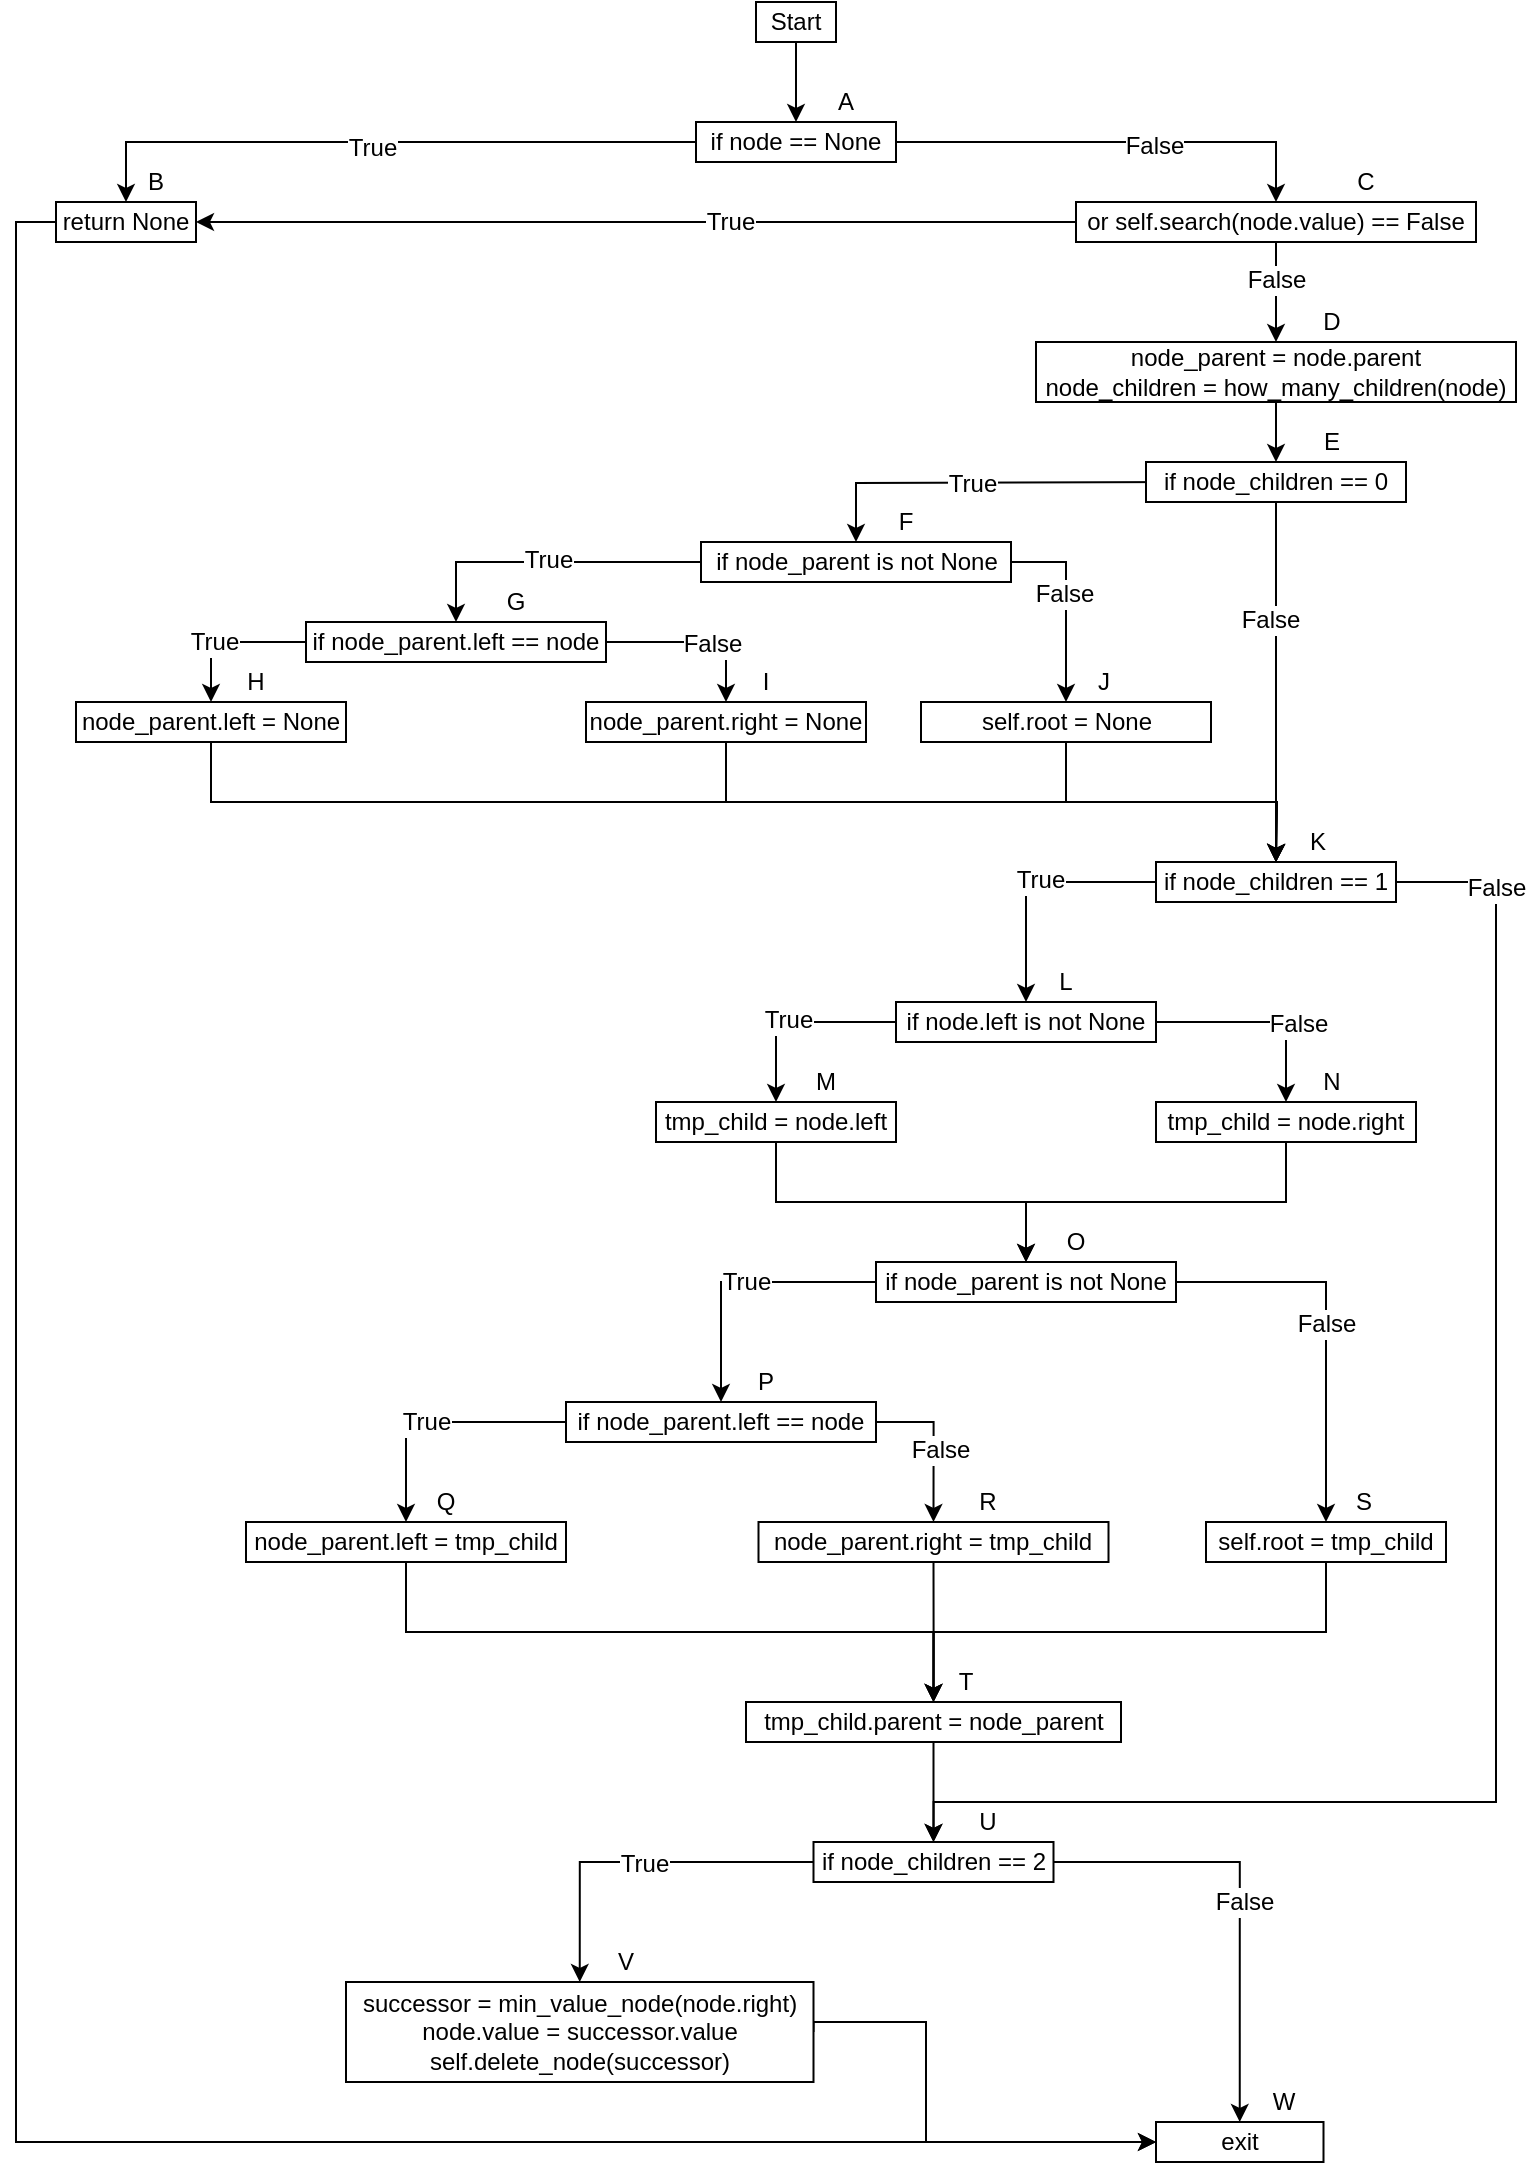 <mxfile version="12.7.4" type="device"><diagram id="FxLwUEIxl3xD0qDqs4fv" name="Page-1"><mxGraphModel dx="2697" dy="1563" grid="1" gridSize="10" guides="1" tooltips="1" connect="1" arrows="1" fold="1" page="1" pageScale="1" pageWidth="850" pageHeight="1100" math="0" shadow="0"><root><mxCell id="0"/><mxCell id="1" parent="0"/><mxCell id="iAARYWJfgt6fpt9VavDo-14" style="edgeStyle=orthogonalEdgeStyle;rounded=0;orthogonalLoop=1;jettySize=auto;html=1;exitX=0.5;exitY=1;exitDx=0;exitDy=0;entryX=0.5;entryY=0;entryDx=0;entryDy=0;" edge="1" parent="1" source="iAARYWJfgt6fpt9VavDo-1" target="iAARYWJfgt6fpt9VavDo-2"><mxGeometry relative="1" as="geometry"/></mxCell><mxCell id="iAARYWJfgt6fpt9VavDo-1" value="Start" style="rounded=0;whiteSpace=wrap;html=1;" vertex="1" parent="1"><mxGeometry x="380" y="10" width="40" height="20" as="geometry"/></mxCell><mxCell id="iAARYWJfgt6fpt9VavDo-7" style="edgeStyle=orthogonalEdgeStyle;rounded=0;orthogonalLoop=1;jettySize=auto;html=1;exitX=0;exitY=0.5;exitDx=0;exitDy=0;" edge="1" parent="1" source="iAARYWJfgt6fpt9VavDo-2" target="iAARYWJfgt6fpt9VavDo-3"><mxGeometry relative="1" as="geometry"/></mxCell><mxCell id="iAARYWJfgt6fpt9VavDo-9" value="True" style="text;html=1;align=center;verticalAlign=middle;resizable=0;points=[];labelBackgroundColor=#ffffff;" vertex="1" connectable="0" parent="iAARYWJfgt6fpt9VavDo-7"><mxGeometry x="0.027" y="3" relative="1" as="geometry"><mxPoint as="offset"/></mxGeometry></mxCell><mxCell id="iAARYWJfgt6fpt9VavDo-8" style="edgeStyle=orthogonalEdgeStyle;rounded=0;orthogonalLoop=1;jettySize=auto;html=1;exitX=1;exitY=0.5;exitDx=0;exitDy=0;" edge="1" parent="1" source="iAARYWJfgt6fpt9VavDo-2" target="iAARYWJfgt6fpt9VavDo-4"><mxGeometry relative="1" as="geometry"/></mxCell><mxCell id="iAARYWJfgt6fpt9VavDo-10" value="False" style="text;html=1;align=center;verticalAlign=middle;resizable=0;points=[];labelBackgroundColor=#ffffff;" vertex="1" connectable="0" parent="iAARYWJfgt6fpt9VavDo-8"><mxGeometry x="0.173" y="-2" relative="1" as="geometry"><mxPoint as="offset"/></mxGeometry></mxCell><mxCell id="iAARYWJfgt6fpt9VavDo-2" value="if node == None" style="rounded=0;whiteSpace=wrap;html=1;" vertex="1" parent="1"><mxGeometry x="350" y="70" width="100" height="20" as="geometry"/></mxCell><mxCell id="iAARYWJfgt6fpt9VavDo-91" style="edgeStyle=orthogonalEdgeStyle;rounded=0;orthogonalLoop=1;jettySize=auto;html=1;exitX=0;exitY=0.5;exitDx=0;exitDy=0;entryX=0;entryY=0.5;entryDx=0;entryDy=0;" edge="1" parent="1" source="iAARYWJfgt6fpt9VavDo-3" target="iAARYWJfgt6fpt9VavDo-81"><mxGeometry relative="1" as="geometry"/></mxCell><mxCell id="iAARYWJfgt6fpt9VavDo-3" value="return None" style="rounded=0;whiteSpace=wrap;html=1;" vertex="1" parent="1"><mxGeometry x="30" y="110" width="70" height="20" as="geometry"/></mxCell><mxCell id="iAARYWJfgt6fpt9VavDo-12" style="edgeStyle=orthogonalEdgeStyle;rounded=0;orthogonalLoop=1;jettySize=auto;html=1;exitX=0;exitY=0.5;exitDx=0;exitDy=0;entryX=1;entryY=0.5;entryDx=0;entryDy=0;" edge="1" parent="1" source="iAARYWJfgt6fpt9VavDo-4" target="iAARYWJfgt6fpt9VavDo-3"><mxGeometry relative="1" as="geometry"/></mxCell><mxCell id="iAARYWJfgt6fpt9VavDo-13" value="True" style="text;html=1;align=center;verticalAlign=middle;resizable=0;points=[];labelBackgroundColor=#ffffff;" vertex="1" connectable="0" parent="iAARYWJfgt6fpt9VavDo-12"><mxGeometry x="-0.212" relative="1" as="geometry"><mxPoint as="offset"/></mxGeometry></mxCell><mxCell id="iAARYWJfgt6fpt9VavDo-16" style="edgeStyle=orthogonalEdgeStyle;rounded=0;orthogonalLoop=1;jettySize=auto;html=1;exitX=0.5;exitY=1;exitDx=0;exitDy=0;entryX=0.5;entryY=0;entryDx=0;entryDy=0;exitPerimeter=0;" edge="1" parent="1" source="iAARYWJfgt6fpt9VavDo-4" target="iAARYWJfgt6fpt9VavDo-15"><mxGeometry relative="1" as="geometry"/></mxCell><mxCell id="iAARYWJfgt6fpt9VavDo-17" value="False" style="text;html=1;align=center;verticalAlign=middle;resizable=0;points=[];labelBackgroundColor=#ffffff;" vertex="1" connectable="0" parent="iAARYWJfgt6fpt9VavDo-16"><mxGeometry x="-0.25" relative="1" as="geometry"><mxPoint as="offset"/></mxGeometry></mxCell><mxCell id="iAARYWJfgt6fpt9VavDo-4" value="or self.search(node.value) == False" style="rounded=0;whiteSpace=wrap;html=1;" vertex="1" parent="1"><mxGeometry x="540" y="110" width="200" height="20" as="geometry"/></mxCell><mxCell id="iAARYWJfgt6fpt9VavDo-19" style="edgeStyle=orthogonalEdgeStyle;rounded=0;orthogonalLoop=1;jettySize=auto;html=1;exitX=0.5;exitY=1;exitDx=0;exitDy=0;entryX=0.5;entryY=0;entryDx=0;entryDy=0;" edge="1" parent="1" source="iAARYWJfgt6fpt9VavDo-15" target="iAARYWJfgt6fpt9VavDo-18"><mxGeometry relative="1" as="geometry"/></mxCell><mxCell id="iAARYWJfgt6fpt9VavDo-15" value="node_parent = node.parent&lt;br&gt;node_children = how_many_children(node)" style="rounded=0;whiteSpace=wrap;html=1;" vertex="1" parent="1"><mxGeometry x="520" y="180" width="240" height="30" as="geometry"/></mxCell><mxCell id="iAARYWJfgt6fpt9VavDo-22" style="edgeStyle=orthogonalEdgeStyle;rounded=0;orthogonalLoop=1;jettySize=auto;html=1;exitX=0;exitY=0.5;exitDx=0;exitDy=0;" edge="1" parent="1" target="iAARYWJfgt6fpt9VavDo-20"><mxGeometry relative="1" as="geometry"><mxPoint x="595" y="250.0" as="sourcePoint"/></mxGeometry></mxCell><mxCell id="iAARYWJfgt6fpt9VavDo-24" value="True" style="text;html=1;align=center;verticalAlign=middle;resizable=0;points=[];labelBackgroundColor=#ffffff;" vertex="1" connectable="0" parent="iAARYWJfgt6fpt9VavDo-22"><mxGeometry x="0.104" relative="1" as="geometry"><mxPoint as="offset"/></mxGeometry></mxCell><mxCell id="iAARYWJfgt6fpt9VavDo-40" style="edgeStyle=orthogonalEdgeStyle;rounded=0;orthogonalLoop=1;jettySize=auto;html=1;exitX=0.5;exitY=1;exitDx=0;exitDy=0;entryX=0.5;entryY=0;entryDx=0;entryDy=0;" edge="1" parent="1" source="iAARYWJfgt6fpt9VavDo-18" target="iAARYWJfgt6fpt9VavDo-39"><mxGeometry relative="1" as="geometry"/></mxCell><mxCell id="iAARYWJfgt6fpt9VavDo-68" value="False" style="text;html=1;align=center;verticalAlign=middle;resizable=0;points=[];labelBackgroundColor=#ffffff;" vertex="1" connectable="0" parent="iAARYWJfgt6fpt9VavDo-40"><mxGeometry x="-0.349" y="-3" relative="1" as="geometry"><mxPoint as="offset"/></mxGeometry></mxCell><mxCell id="iAARYWJfgt6fpt9VavDo-18" value="if node_children == 0" style="rounded=0;whiteSpace=wrap;html=1;" vertex="1" parent="1"><mxGeometry x="575" y="240" width="130" height="20" as="geometry"/></mxCell><mxCell id="iAARYWJfgt6fpt9VavDo-28" style="edgeStyle=orthogonalEdgeStyle;rounded=0;orthogonalLoop=1;jettySize=auto;html=1;exitX=0;exitY=0.5;exitDx=0;exitDy=0;entryX=0.5;entryY=0;entryDx=0;entryDy=0;" edge="1" parent="1" source="iAARYWJfgt6fpt9VavDo-20" target="iAARYWJfgt6fpt9VavDo-27"><mxGeometry relative="1" as="geometry"/></mxCell><mxCell id="iAARYWJfgt6fpt9VavDo-30" value="True" style="text;html=1;align=center;verticalAlign=middle;resizable=0;points=[];labelBackgroundColor=#ffffff;" vertex="1" connectable="0" parent="iAARYWJfgt6fpt9VavDo-28"><mxGeometry y="-1" relative="1" as="geometry"><mxPoint as="offset"/></mxGeometry></mxCell><mxCell id="iAARYWJfgt6fpt9VavDo-29" style="edgeStyle=orthogonalEdgeStyle;rounded=0;orthogonalLoop=1;jettySize=auto;html=1;exitX=1;exitY=0.5;exitDx=0;exitDy=0;entryX=0.5;entryY=0;entryDx=0;entryDy=0;" edge="1" parent="1" source="iAARYWJfgt6fpt9VavDo-20" target="iAARYWJfgt6fpt9VavDo-26"><mxGeometry relative="1" as="geometry"/></mxCell><mxCell id="iAARYWJfgt6fpt9VavDo-31" value="False" style="text;html=1;align=center;verticalAlign=middle;resizable=0;points=[];labelBackgroundColor=#ffffff;" vertex="1" connectable="0" parent="iAARYWJfgt6fpt9VavDo-29"><mxGeometry x="-0.111" y="-1" relative="1" as="geometry"><mxPoint as="offset"/></mxGeometry></mxCell><mxCell id="iAARYWJfgt6fpt9VavDo-20" value="if node_parent is not None" style="rounded=0;whiteSpace=wrap;html=1;" vertex="1" parent="1"><mxGeometry x="352.5" y="280" width="155" height="20" as="geometry"/></mxCell><mxCell id="iAARYWJfgt6fpt9VavDo-47" style="edgeStyle=orthogonalEdgeStyle;rounded=0;orthogonalLoop=1;jettySize=auto;html=1;exitX=0.5;exitY=1;exitDx=0;exitDy=0;" edge="1" parent="1" source="iAARYWJfgt6fpt9VavDo-26"><mxGeometry relative="1" as="geometry"><mxPoint x="640" y="440" as="targetPoint"/></mxGeometry></mxCell><mxCell id="iAARYWJfgt6fpt9VavDo-26" value="self.root = None" style="rounded=0;whiteSpace=wrap;html=1;" vertex="1" parent="1"><mxGeometry x="462.5" y="360" width="145" height="20" as="geometry"/></mxCell><mxCell id="iAARYWJfgt6fpt9VavDo-35" style="edgeStyle=orthogonalEdgeStyle;rounded=0;orthogonalLoop=1;jettySize=auto;html=1;exitX=0;exitY=0.5;exitDx=0;exitDy=0;entryX=0.5;entryY=0;entryDx=0;entryDy=0;" edge="1" parent="1" source="iAARYWJfgt6fpt9VavDo-27" target="iAARYWJfgt6fpt9VavDo-32"><mxGeometry relative="1" as="geometry"/></mxCell><mxCell id="iAARYWJfgt6fpt9VavDo-37" value="True" style="text;html=1;align=center;verticalAlign=middle;resizable=0;points=[];labelBackgroundColor=#ffffff;" vertex="1" connectable="0" parent="iAARYWJfgt6fpt9VavDo-35"><mxGeometry x="-0.61" y="-1" relative="1" as="geometry"><mxPoint x="-31" y="1" as="offset"/></mxGeometry></mxCell><mxCell id="iAARYWJfgt6fpt9VavDo-36" style="edgeStyle=orthogonalEdgeStyle;rounded=0;orthogonalLoop=1;jettySize=auto;html=1;exitX=1;exitY=0.5;exitDx=0;exitDy=0;entryX=0.5;entryY=0;entryDx=0;entryDy=0;" edge="1" parent="1" source="iAARYWJfgt6fpt9VavDo-27" target="iAARYWJfgt6fpt9VavDo-34"><mxGeometry relative="1" as="geometry"/></mxCell><mxCell id="iAARYWJfgt6fpt9VavDo-38" value="False" style="text;html=1;align=center;verticalAlign=middle;resizable=0;points=[];labelBackgroundColor=#ffffff;" vertex="1" connectable="0" parent="iAARYWJfgt6fpt9VavDo-36"><mxGeometry x="0.18" y="-1" relative="1" as="geometry"><mxPoint as="offset"/></mxGeometry></mxCell><mxCell id="iAARYWJfgt6fpt9VavDo-27" value="if node_parent.left == node" style="rounded=0;whiteSpace=wrap;html=1;" vertex="1" parent="1"><mxGeometry x="155" y="320" width="150" height="20" as="geometry"/></mxCell><mxCell id="iAARYWJfgt6fpt9VavDo-49" style="edgeStyle=orthogonalEdgeStyle;rounded=0;orthogonalLoop=1;jettySize=auto;html=1;exitX=0.5;exitY=1;exitDx=0;exitDy=0;entryX=0.5;entryY=0;entryDx=0;entryDy=0;" edge="1" parent="1" source="iAARYWJfgt6fpt9VavDo-32" target="iAARYWJfgt6fpt9VavDo-39"><mxGeometry relative="1" as="geometry"/></mxCell><mxCell id="iAARYWJfgt6fpt9VavDo-32" value="node_parent.left = None" style="rounded=0;whiteSpace=wrap;html=1;" vertex="1" parent="1"><mxGeometry x="40" y="360" width="135" height="20" as="geometry"/></mxCell><mxCell id="iAARYWJfgt6fpt9VavDo-48" style="edgeStyle=orthogonalEdgeStyle;rounded=0;orthogonalLoop=1;jettySize=auto;html=1;exitX=0.5;exitY=1;exitDx=0;exitDy=0;" edge="1" parent="1" source="iAARYWJfgt6fpt9VavDo-34"><mxGeometry relative="1" as="geometry"><mxPoint x="640" y="440" as="targetPoint"/></mxGeometry></mxCell><mxCell id="iAARYWJfgt6fpt9VavDo-34" value="node_parent.right = None" style="rounded=0;whiteSpace=wrap;html=1;" vertex="1" parent="1"><mxGeometry x="295" y="360" width="140" height="20" as="geometry"/></mxCell><mxCell id="iAARYWJfgt6fpt9VavDo-50" style="edgeStyle=orthogonalEdgeStyle;rounded=0;orthogonalLoop=1;jettySize=auto;html=1;exitX=0;exitY=0.5;exitDx=0;exitDy=0;entryX=0.5;entryY=0;entryDx=0;entryDy=0;" edge="1" parent="1" source="iAARYWJfgt6fpt9VavDo-39" target="iAARYWJfgt6fpt9VavDo-44"><mxGeometry relative="1" as="geometry"/></mxCell><mxCell id="iAARYWJfgt6fpt9VavDo-52" value="True" style="text;html=1;align=center;verticalAlign=middle;resizable=0;points=[];labelBackgroundColor=#ffffff;" vertex="1" connectable="0" parent="iAARYWJfgt6fpt9VavDo-50"><mxGeometry x="-0.067" y="-1" relative="1" as="geometry"><mxPoint as="offset"/></mxGeometry></mxCell><mxCell id="iAARYWJfgt6fpt9VavDo-127" style="edgeStyle=orthogonalEdgeStyle;rounded=0;orthogonalLoop=1;jettySize=auto;html=1;exitX=1;exitY=0.5;exitDx=0;exitDy=0;entryX=0.5;entryY=0;entryDx=0;entryDy=0;" edge="1" parent="1" source="iAARYWJfgt6fpt9VavDo-39" target="iAARYWJfgt6fpt9VavDo-79"><mxGeometry relative="1" as="geometry"><Array as="points"><mxPoint x="750" y="450"/><mxPoint x="750" y="910"/><mxPoint x="469" y="910"/></Array></mxGeometry></mxCell><mxCell id="iAARYWJfgt6fpt9VavDo-129" value="False" style="text;html=1;align=center;verticalAlign=middle;resizable=0;points=[];labelBackgroundColor=#ffffff;" vertex="1" connectable="0" parent="iAARYWJfgt6fpt9VavDo-127"><mxGeometry x="-0.877" y="-4" relative="1" as="geometry"><mxPoint x="4" y="3" as="offset"/></mxGeometry></mxCell><mxCell id="iAARYWJfgt6fpt9VavDo-39" value="if node_children == 1" style="rounded=0;whiteSpace=wrap;html=1;" vertex="1" parent="1"><mxGeometry x="580" y="440" width="120" height="20" as="geometry"/></mxCell><mxCell id="iAARYWJfgt6fpt9VavDo-117" style="edgeStyle=orthogonalEdgeStyle;rounded=0;orthogonalLoop=1;jettySize=auto;html=1;exitX=0;exitY=0.5;exitDx=0;exitDy=0;entryX=0.5;entryY=0;entryDx=0;entryDy=0;" edge="1" parent="1" source="iAARYWJfgt6fpt9VavDo-44" target="iAARYWJfgt6fpt9VavDo-54"><mxGeometry relative="1" as="geometry"/></mxCell><mxCell id="iAARYWJfgt6fpt9VavDo-118" value="True" style="text;html=1;align=center;verticalAlign=middle;resizable=0;points=[];labelBackgroundColor=#ffffff;" vertex="1" connectable="0" parent="iAARYWJfgt6fpt9VavDo-117"><mxGeometry x="0.075" y="-1" relative="1" as="geometry"><mxPoint as="offset"/></mxGeometry></mxCell><mxCell id="iAARYWJfgt6fpt9VavDo-119" style="edgeStyle=orthogonalEdgeStyle;rounded=0;orthogonalLoop=1;jettySize=auto;html=1;exitX=1;exitY=0.5;exitDx=0;exitDy=0;" edge="1" parent="1" source="iAARYWJfgt6fpt9VavDo-44" target="iAARYWJfgt6fpt9VavDo-45"><mxGeometry relative="1" as="geometry"/></mxCell><mxCell id="iAARYWJfgt6fpt9VavDo-120" value="False" style="text;html=1;align=center;verticalAlign=middle;resizable=0;points=[];labelBackgroundColor=#ffffff;" vertex="1" connectable="0" parent="iAARYWJfgt6fpt9VavDo-119"><mxGeometry x="0.238" y="-6" relative="1" as="geometry"><mxPoint x="12" y="1" as="offset"/></mxGeometry></mxCell><mxCell id="iAARYWJfgt6fpt9VavDo-44" value="if node.left is not None" style="rounded=0;whiteSpace=wrap;html=1;" vertex="1" parent="1"><mxGeometry x="450" y="510" width="130" height="20" as="geometry"/></mxCell><mxCell id="iAARYWJfgt6fpt9VavDo-124" style="edgeStyle=orthogonalEdgeStyle;rounded=0;orthogonalLoop=1;jettySize=auto;html=1;exitX=0.5;exitY=1;exitDx=0;exitDy=0;entryX=0.5;entryY=0;entryDx=0;entryDy=0;" edge="1" parent="1" source="iAARYWJfgt6fpt9VavDo-45" target="iAARYWJfgt6fpt9VavDo-56"><mxGeometry relative="1" as="geometry"/></mxCell><mxCell id="iAARYWJfgt6fpt9VavDo-45" value="tmp_child = node.right" style="rounded=0;whiteSpace=wrap;html=1;" vertex="1" parent="1"><mxGeometry x="580" y="560" width="130" height="20" as="geometry"/></mxCell><mxCell id="iAARYWJfgt6fpt9VavDo-123" style="edgeStyle=orthogonalEdgeStyle;rounded=0;orthogonalLoop=1;jettySize=auto;html=1;exitX=0.5;exitY=1;exitDx=0;exitDy=0;entryX=0.5;entryY=0;entryDx=0;entryDy=0;" edge="1" parent="1" source="iAARYWJfgt6fpt9VavDo-54" target="iAARYWJfgt6fpt9VavDo-56"><mxGeometry relative="1" as="geometry"/></mxCell><mxCell id="iAARYWJfgt6fpt9VavDo-54" value="tmp_child = node.left" style="rounded=0;whiteSpace=wrap;html=1;" vertex="1" parent="1"><mxGeometry x="330" y="560" width="120" height="20" as="geometry"/></mxCell><mxCell id="iAARYWJfgt6fpt9VavDo-63" style="edgeStyle=orthogonalEdgeStyle;rounded=0;orthogonalLoop=1;jettySize=auto;html=1;exitX=0;exitY=0.5;exitDx=0;exitDy=0;entryX=0.5;entryY=0;entryDx=0;entryDy=0;" edge="1" parent="1" source="iAARYWJfgt6fpt9VavDo-56" target="iAARYWJfgt6fpt9VavDo-60"><mxGeometry relative="1" as="geometry"/></mxCell><mxCell id="iAARYWJfgt6fpt9VavDo-65" value="True" style="text;html=1;align=center;verticalAlign=middle;resizable=0;points=[];labelBackgroundColor=#ffffff;" vertex="1" connectable="0" parent="iAARYWJfgt6fpt9VavDo-63"><mxGeometry x="-0.046" relative="1" as="geometry"><mxPoint as="offset"/></mxGeometry></mxCell><mxCell id="iAARYWJfgt6fpt9VavDo-64" style="edgeStyle=orthogonalEdgeStyle;rounded=0;orthogonalLoop=1;jettySize=auto;html=1;exitX=1;exitY=0.5;exitDx=0;exitDy=0;entryX=0.5;entryY=0;entryDx=0;entryDy=0;" edge="1" parent="1" source="iAARYWJfgt6fpt9VavDo-56" target="iAARYWJfgt6fpt9VavDo-61"><mxGeometry relative="1" as="geometry"/></mxCell><mxCell id="iAARYWJfgt6fpt9VavDo-66" value="False" style="text;html=1;align=center;verticalAlign=middle;resizable=0;points=[];labelBackgroundColor=#ffffff;" vertex="1" connectable="0" parent="iAARYWJfgt6fpt9VavDo-64"><mxGeometry x="-0.022" relative="1" as="geometry"><mxPoint as="offset"/></mxGeometry></mxCell><mxCell id="iAARYWJfgt6fpt9VavDo-56" value="if node_parent is not None" style="rounded=0;whiteSpace=wrap;html=1;" vertex="1" parent="1"><mxGeometry x="440" y="640" width="150" height="20" as="geometry"/></mxCell><mxCell id="iAARYWJfgt6fpt9VavDo-71" style="edgeStyle=orthogonalEdgeStyle;rounded=0;orthogonalLoop=1;jettySize=auto;html=1;exitX=0;exitY=0.5;exitDx=0;exitDy=0;entryX=0.5;entryY=0;entryDx=0;entryDy=0;" edge="1" parent="1" source="iAARYWJfgt6fpt9VavDo-60" target="iAARYWJfgt6fpt9VavDo-70"><mxGeometry relative="1" as="geometry"/></mxCell><mxCell id="iAARYWJfgt6fpt9VavDo-73" value="True" style="text;html=1;align=center;verticalAlign=middle;resizable=0;points=[];labelBackgroundColor=#ffffff;" vertex="1" connectable="0" parent="iAARYWJfgt6fpt9VavDo-71"><mxGeometry x="0.088" relative="1" as="geometry"><mxPoint as="offset"/></mxGeometry></mxCell><mxCell id="iAARYWJfgt6fpt9VavDo-72" style="edgeStyle=orthogonalEdgeStyle;rounded=0;orthogonalLoop=1;jettySize=auto;html=1;exitX=1;exitY=0.5;exitDx=0;exitDy=0;entryX=0.5;entryY=0;entryDx=0;entryDy=0;" edge="1" parent="1" source="iAARYWJfgt6fpt9VavDo-60" target="iAARYWJfgt6fpt9VavDo-69"><mxGeometry relative="1" as="geometry"/></mxCell><mxCell id="iAARYWJfgt6fpt9VavDo-74" value="False" style="text;html=1;align=center;verticalAlign=middle;resizable=0;points=[];labelBackgroundColor=#ffffff;" vertex="1" connectable="0" parent="iAARYWJfgt6fpt9VavDo-72"><mxGeometry x="0.091" y="3" relative="1" as="geometry"><mxPoint as="offset"/></mxGeometry></mxCell><mxCell id="iAARYWJfgt6fpt9VavDo-60" value="if node_parent.left == node" style="rounded=0;whiteSpace=wrap;html=1;" vertex="1" parent="1"><mxGeometry x="285" y="710" width="155" height="20" as="geometry"/></mxCell><mxCell id="iAARYWJfgt6fpt9VavDo-78" style="edgeStyle=orthogonalEdgeStyle;rounded=0;orthogonalLoop=1;jettySize=auto;html=1;exitX=0.5;exitY=1;exitDx=0;exitDy=0;entryX=0.5;entryY=0;entryDx=0;entryDy=0;" edge="1" parent="1" source="iAARYWJfgt6fpt9VavDo-61" target="iAARYWJfgt6fpt9VavDo-75"><mxGeometry relative="1" as="geometry"/></mxCell><mxCell id="iAARYWJfgt6fpt9VavDo-61" value="self.root = tmp_child" style="rounded=0;whiteSpace=wrap;html=1;" vertex="1" parent="1"><mxGeometry x="605" y="770" width="120" height="20" as="geometry"/></mxCell><mxCell id="iAARYWJfgt6fpt9VavDo-77" style="edgeStyle=orthogonalEdgeStyle;rounded=0;orthogonalLoop=1;jettySize=auto;html=1;exitX=0.5;exitY=1;exitDx=0;exitDy=0;" edge="1" parent="1" source="iAARYWJfgt6fpt9VavDo-69" target="iAARYWJfgt6fpt9VavDo-75"><mxGeometry relative="1" as="geometry"/></mxCell><mxCell id="iAARYWJfgt6fpt9VavDo-69" value="node_parent.right = tmp_child" style="rounded=0;whiteSpace=wrap;html=1;" vertex="1" parent="1"><mxGeometry x="381.25" y="770" width="175" height="20" as="geometry"/></mxCell><mxCell id="iAARYWJfgt6fpt9VavDo-76" style="edgeStyle=orthogonalEdgeStyle;rounded=0;orthogonalLoop=1;jettySize=auto;html=1;exitX=0.5;exitY=1;exitDx=0;exitDy=0;" edge="1" parent="1" source="iAARYWJfgt6fpt9VavDo-70" target="iAARYWJfgt6fpt9VavDo-75"><mxGeometry relative="1" as="geometry"/></mxCell><mxCell id="iAARYWJfgt6fpt9VavDo-70" value="node_parent.left = tmp_child" style="rounded=0;whiteSpace=wrap;html=1;" vertex="1" parent="1"><mxGeometry x="125" y="770" width="160" height="20" as="geometry"/></mxCell><mxCell id="iAARYWJfgt6fpt9VavDo-80" style="edgeStyle=orthogonalEdgeStyle;rounded=0;orthogonalLoop=1;jettySize=auto;html=1;exitX=0.5;exitY=1;exitDx=0;exitDy=0;entryX=0.5;entryY=0;entryDx=0;entryDy=0;" edge="1" parent="1" source="iAARYWJfgt6fpt9VavDo-75" target="iAARYWJfgt6fpt9VavDo-79"><mxGeometry relative="1" as="geometry"/></mxCell><mxCell id="iAARYWJfgt6fpt9VavDo-75" value="tmp_child.parent = node_parent" style="rounded=0;whiteSpace=wrap;html=1;" vertex="1" parent="1"><mxGeometry x="375" y="860" width="187.5" height="20" as="geometry"/></mxCell><mxCell id="iAARYWJfgt6fpt9VavDo-85" style="edgeStyle=orthogonalEdgeStyle;rounded=0;orthogonalLoop=1;jettySize=auto;html=1;exitX=1;exitY=0.5;exitDx=0;exitDy=0;entryX=0.5;entryY=0;entryDx=0;entryDy=0;" edge="1" parent="1" source="iAARYWJfgt6fpt9VavDo-79" target="iAARYWJfgt6fpt9VavDo-81"><mxGeometry relative="1" as="geometry"/></mxCell><mxCell id="iAARYWJfgt6fpt9VavDo-88" value="False" style="text;html=1;align=center;verticalAlign=middle;resizable=0;points=[];labelBackgroundColor=#ffffff;" vertex="1" connectable="0" parent="iAARYWJfgt6fpt9VavDo-85"><mxGeometry x="0.0" y="-2" relative="1" as="geometry"><mxPoint x="4" y="1" as="offset"/></mxGeometry></mxCell><mxCell id="iAARYWJfgt6fpt9VavDo-86" style="edgeStyle=orthogonalEdgeStyle;rounded=0;orthogonalLoop=1;jettySize=auto;html=1;exitX=0;exitY=0.5;exitDx=0;exitDy=0;entryX=0.5;entryY=0;entryDx=0;entryDy=0;" edge="1" parent="1" source="iAARYWJfgt6fpt9VavDo-79" target="iAARYWJfgt6fpt9VavDo-82"><mxGeometry relative="1" as="geometry"/></mxCell><mxCell id="iAARYWJfgt6fpt9VavDo-87" value="True" style="text;html=1;align=center;verticalAlign=middle;resizable=0;points=[];labelBackgroundColor=#ffffff;" vertex="1" connectable="0" parent="iAARYWJfgt6fpt9VavDo-86"><mxGeometry x="-0.038" y="1" relative="1" as="geometry"><mxPoint as="offset"/></mxGeometry></mxCell><mxCell id="iAARYWJfgt6fpt9VavDo-79" value="if node_children == 2" style="rounded=0;whiteSpace=wrap;html=1;" vertex="1" parent="1"><mxGeometry x="408.75" y="930" width="120" height="20" as="geometry"/></mxCell><mxCell id="iAARYWJfgt6fpt9VavDo-81" value="exit" style="rounded=0;whiteSpace=wrap;html=1;" vertex="1" parent="1"><mxGeometry x="580" y="1070" width="83.75" height="20" as="geometry"/></mxCell><mxCell id="iAARYWJfgt6fpt9VavDo-89" style="edgeStyle=orthogonalEdgeStyle;rounded=0;orthogonalLoop=1;jettySize=auto;html=1;exitX=1;exitY=0.5;exitDx=0;exitDy=0;entryX=0;entryY=0.5;entryDx=0;entryDy=0;" edge="1" parent="1" source="iAARYWJfgt6fpt9VavDo-82" target="iAARYWJfgt6fpt9VavDo-81"><mxGeometry relative="1" as="geometry"><Array as="points"><mxPoint x="409" y="1020"/><mxPoint x="465" y="1020"/><mxPoint x="465" y="1080"/></Array></mxGeometry></mxCell><mxCell id="iAARYWJfgt6fpt9VavDo-82" value="successor = min_value_node(node.right)&lt;br&gt;node.value = successor.value&lt;br&gt;self.delete_node(successor)" style="rounded=0;whiteSpace=wrap;html=1;" vertex="1" parent="1"><mxGeometry x="175" y="1000" width="233.75" height="50" as="geometry"/></mxCell><mxCell id="iAARYWJfgt6fpt9VavDo-92" value="A" style="text;html=1;strokeColor=none;fillColor=none;align=center;verticalAlign=middle;whiteSpace=wrap;rounded=0;" vertex="1" parent="1"><mxGeometry x="405" y="50" width="40" height="20" as="geometry"/></mxCell><mxCell id="iAARYWJfgt6fpt9VavDo-93" value="B" style="text;html=1;strokeColor=none;fillColor=none;align=center;verticalAlign=middle;whiteSpace=wrap;rounded=0;" vertex="1" parent="1"><mxGeometry x="60" y="90" width="40" height="20" as="geometry"/></mxCell><mxCell id="iAARYWJfgt6fpt9VavDo-94" value="G" style="text;html=1;strokeColor=none;fillColor=none;align=center;verticalAlign=middle;whiteSpace=wrap;rounded=0;" vertex="1" parent="1"><mxGeometry x="240" y="300" width="40" height="20" as="geometry"/></mxCell><mxCell id="iAARYWJfgt6fpt9VavDo-95" value="F" style="text;html=1;strokeColor=none;fillColor=none;align=center;verticalAlign=middle;whiteSpace=wrap;rounded=0;" vertex="1" parent="1"><mxGeometry x="435" y="260" width="40" height="20" as="geometry"/></mxCell><mxCell id="iAARYWJfgt6fpt9VavDo-96" value="E" style="text;html=1;strokeColor=none;fillColor=none;align=center;verticalAlign=middle;whiteSpace=wrap;rounded=0;" vertex="1" parent="1"><mxGeometry x="647.5" y="220" width="40" height="20" as="geometry"/></mxCell><mxCell id="iAARYWJfgt6fpt9VavDo-97" value="D" style="text;html=1;strokeColor=none;fillColor=none;align=center;verticalAlign=middle;whiteSpace=wrap;rounded=0;" vertex="1" parent="1"><mxGeometry x="647.5" y="160" width="40" height="20" as="geometry"/></mxCell><mxCell id="iAARYWJfgt6fpt9VavDo-98" value="C" style="text;html=1;strokeColor=none;fillColor=none;align=center;verticalAlign=middle;whiteSpace=wrap;rounded=0;" vertex="1" parent="1"><mxGeometry x="665" y="90" width="40" height="20" as="geometry"/></mxCell><mxCell id="iAARYWJfgt6fpt9VavDo-99" value="S" style="text;html=1;strokeColor=none;fillColor=none;align=center;verticalAlign=middle;whiteSpace=wrap;rounded=0;" vertex="1" parent="1"><mxGeometry x="663.75" y="750" width="40" height="20" as="geometry"/></mxCell><mxCell id="iAARYWJfgt6fpt9VavDo-100" value="R" style="text;html=1;strokeColor=none;fillColor=none;align=center;verticalAlign=middle;whiteSpace=wrap;rounded=0;" vertex="1" parent="1"><mxGeometry x="476.25" y="750" width="40" height="20" as="geometry"/></mxCell><mxCell id="iAARYWJfgt6fpt9VavDo-101" value="Q" style="text;html=1;strokeColor=none;fillColor=none;align=center;verticalAlign=middle;whiteSpace=wrap;rounded=0;" vertex="1" parent="1"><mxGeometry x="205" y="750" width="40" height="20" as="geometry"/></mxCell><mxCell id="iAARYWJfgt6fpt9VavDo-102" value="P" style="text;html=1;strokeColor=none;fillColor=none;align=center;verticalAlign=middle;whiteSpace=wrap;rounded=0;" vertex="1" parent="1"><mxGeometry x="365" y="690" width="40" height="20" as="geometry"/></mxCell><mxCell id="iAARYWJfgt6fpt9VavDo-103" value="O" style="text;html=1;strokeColor=none;fillColor=none;align=center;verticalAlign=middle;whiteSpace=wrap;rounded=0;" vertex="1" parent="1"><mxGeometry x="520" y="620" width="40" height="20" as="geometry"/></mxCell><mxCell id="iAARYWJfgt6fpt9VavDo-104" value="N" style="text;html=1;strokeColor=none;fillColor=none;align=center;verticalAlign=middle;whiteSpace=wrap;rounded=0;" vertex="1" parent="1"><mxGeometry x="647.5" y="540" width="40" height="20" as="geometry"/></mxCell><mxCell id="iAARYWJfgt6fpt9VavDo-105" value="M" style="text;html=1;strokeColor=none;fillColor=none;align=center;verticalAlign=middle;whiteSpace=wrap;rounded=0;" vertex="1" parent="1"><mxGeometry x="395" y="540" width="40" height="20" as="geometry"/></mxCell><mxCell id="iAARYWJfgt6fpt9VavDo-106" value="L" style="text;html=1;strokeColor=none;fillColor=none;align=center;verticalAlign=middle;whiteSpace=wrap;rounded=0;" vertex="1" parent="1"><mxGeometry x="515" y="490" width="40" height="20" as="geometry"/></mxCell><mxCell id="iAARYWJfgt6fpt9VavDo-107" value="K" style="text;html=1;strokeColor=none;fillColor=none;align=center;verticalAlign=middle;whiteSpace=wrap;rounded=0;" vertex="1" parent="1"><mxGeometry x="641.25" y="420" width="40" height="20" as="geometry"/></mxCell><mxCell id="iAARYWJfgt6fpt9VavDo-108" value="J" style="text;html=1;strokeColor=none;fillColor=none;align=center;verticalAlign=middle;whiteSpace=wrap;rounded=0;" vertex="1" parent="1"><mxGeometry x="533.75" y="340" width="40" height="20" as="geometry"/></mxCell><mxCell id="iAARYWJfgt6fpt9VavDo-109" value="I" style="text;html=1;strokeColor=none;fillColor=none;align=center;verticalAlign=middle;whiteSpace=wrap;rounded=0;" vertex="1" parent="1"><mxGeometry x="365" y="340" width="40" height="20" as="geometry"/></mxCell><mxCell id="iAARYWJfgt6fpt9VavDo-110" value="H" style="text;html=1;strokeColor=none;fillColor=none;align=center;verticalAlign=middle;whiteSpace=wrap;rounded=0;" vertex="1" parent="1"><mxGeometry x="110" y="340" width="40" height="20" as="geometry"/></mxCell><mxCell id="iAARYWJfgt6fpt9VavDo-113" value="V" style="text;html=1;strokeColor=none;fillColor=none;align=center;verticalAlign=middle;whiteSpace=wrap;rounded=0;" vertex="1" parent="1"><mxGeometry x="295" y="980" width="40" height="20" as="geometry"/></mxCell><mxCell id="iAARYWJfgt6fpt9VavDo-114" value="U" style="text;html=1;strokeColor=none;fillColor=none;align=center;verticalAlign=middle;whiteSpace=wrap;rounded=0;" vertex="1" parent="1"><mxGeometry x="476.25" y="910" width="40" height="20" as="geometry"/></mxCell><mxCell id="iAARYWJfgt6fpt9VavDo-115" value="T" style="text;html=1;strokeColor=none;fillColor=none;align=center;verticalAlign=middle;whiteSpace=wrap;rounded=0;" vertex="1" parent="1"><mxGeometry x="465" y="840" width="40" height="20" as="geometry"/></mxCell><mxCell id="iAARYWJfgt6fpt9VavDo-116" value="W" style="text;html=1;strokeColor=none;fillColor=none;align=center;verticalAlign=middle;whiteSpace=wrap;rounded=0;" vertex="1" parent="1"><mxGeometry x="623.75" y="1050" width="40" height="20" as="geometry"/></mxCell></root></mxGraphModel></diagram></mxfile>
